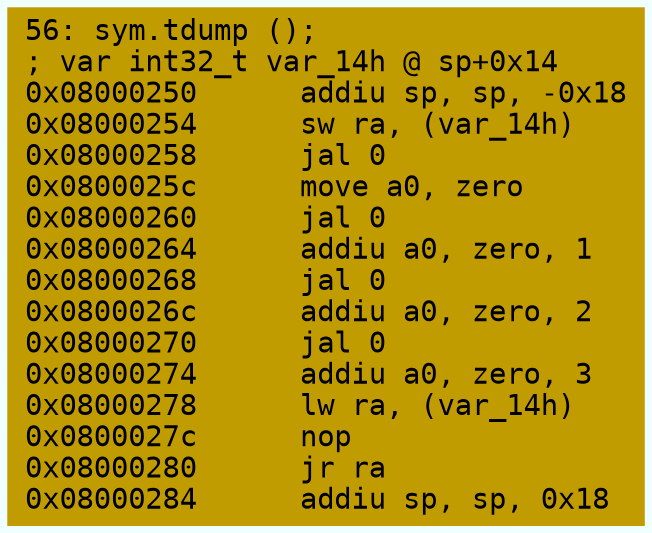 digraph code {
	graph [bgcolor=azure fontsize=8 fontname="Courier" splines="ortho"];
	node [fillcolor=gray style=filled shape=box];
	edge [arrowhead="normal"];
	"0x08000250" [URL="sym.tdump/0x08000250", fillcolor="#c19c00",color="#c19c00", fontname="Courier",label="56: sym.tdump ();\l; var int32_t var_14h @ sp+0x14\l0x08000250      addiu sp, sp, -0x18\l0x08000254      sw ra, (var_14h)\l0x08000258      jal 0\l0x0800025c      move a0, zero\l0x08000260      jal 0\l0x08000264      addiu a0, zero, 1\l0x08000268      jal 0\l0x0800026c      addiu a0, zero, 2\l0x08000270      jal 0\l0x08000274      addiu a0, zero, 3\l0x08000278      lw ra, (var_14h)\l0x0800027c      nop\l0x08000280      jr ra\l0x08000284      addiu sp, sp, 0x18\l"]
}
